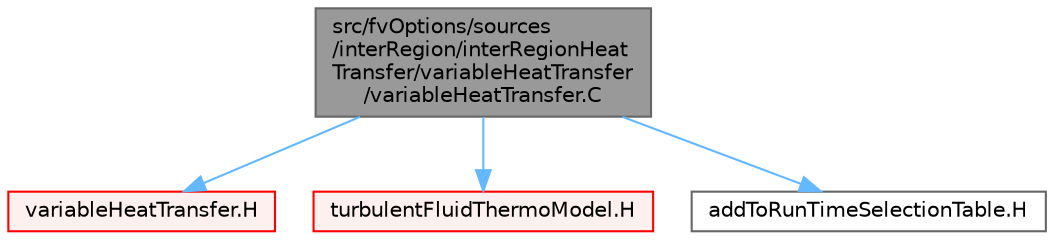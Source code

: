 digraph "src/fvOptions/sources/interRegion/interRegionHeatTransfer/variableHeatTransfer/variableHeatTransfer.C"
{
 // LATEX_PDF_SIZE
  bgcolor="transparent";
  edge [fontname=Helvetica,fontsize=10,labelfontname=Helvetica,labelfontsize=10];
  node [fontname=Helvetica,fontsize=10,shape=box,height=0.2,width=0.4];
  Node1 [id="Node000001",label="src/fvOptions/sources\l/interRegion/interRegionHeat\lTransfer/variableHeatTransfer\l/variableHeatTransfer.C",height=0.2,width=0.4,color="gray40", fillcolor="grey60", style="filled", fontcolor="black",tooltip=" "];
  Node1 -> Node2 [id="edge1_Node000001_Node000002",color="steelblue1",style="solid",tooltip=" "];
  Node2 [id="Node000002",label="variableHeatTransfer.H",height=0.2,width=0.4,color="red", fillcolor="#FFF0F0", style="filled",URL="$variableHeatTransfer_8H.html",tooltip=" "];
  Node1 -> Node432 [id="edge2_Node000001_Node000432",color="steelblue1",style="solid",tooltip=" "];
  Node432 [id="Node000432",label="turbulentFluidThermoModel.H",height=0.2,width=0.4,color="red", fillcolor="#FFF0F0", style="filled",URL="$turbulentFluidThermoModel_8H.html",tooltip=" "];
  Node1 -> Node453 [id="edge3_Node000001_Node000453",color="steelblue1",style="solid",tooltip=" "];
  Node453 [id="Node000453",label="addToRunTimeSelectionTable.H",height=0.2,width=0.4,color="grey40", fillcolor="white", style="filled",URL="$addToRunTimeSelectionTable_8H.html",tooltip="Macros for easy insertion into run-time selection tables."];
}
